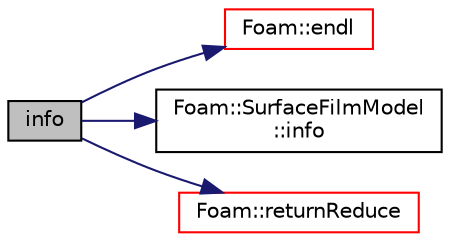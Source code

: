 digraph "info"
{
  bgcolor="transparent";
  edge [fontname="Helvetica",fontsize="10",labelfontname="Helvetica",labelfontsize="10"];
  node [fontname="Helvetica",fontsize="10",shape=record];
  rankdir="LR";
  Node2396 [label="info",height=0.2,width=0.4,color="black", fillcolor="grey75", style="filled", fontcolor="black"];
  Node2396 -> Node2397 [color="midnightblue",fontsize="10",style="solid",fontname="Helvetica"];
  Node2397 [label="Foam::endl",height=0.2,width=0.4,color="red",URL="$a21851.html#a2db8fe02a0d3909e9351bb4275b23ce4",tooltip="Add newline and flush stream. "];
  Node2396 -> Node2399 [color="midnightblue",fontsize="10",style="solid",fontname="Helvetica"];
  Node2399 [label="Foam::SurfaceFilmModel\l::info",height=0.2,width=0.4,color="black",URL="$a24905.html#a535c2aef67becff77ed292ab0eceb44c",tooltip="Write surface film info to stream. "];
  Node2396 -> Node2400 [color="midnightblue",fontsize="10",style="solid",fontname="Helvetica"];
  Node2400 [label="Foam::returnReduce",height=0.2,width=0.4,color="red",URL="$a21851.html#a8d528a67d2a9c6fe4fb94bc86872624b"];
}
